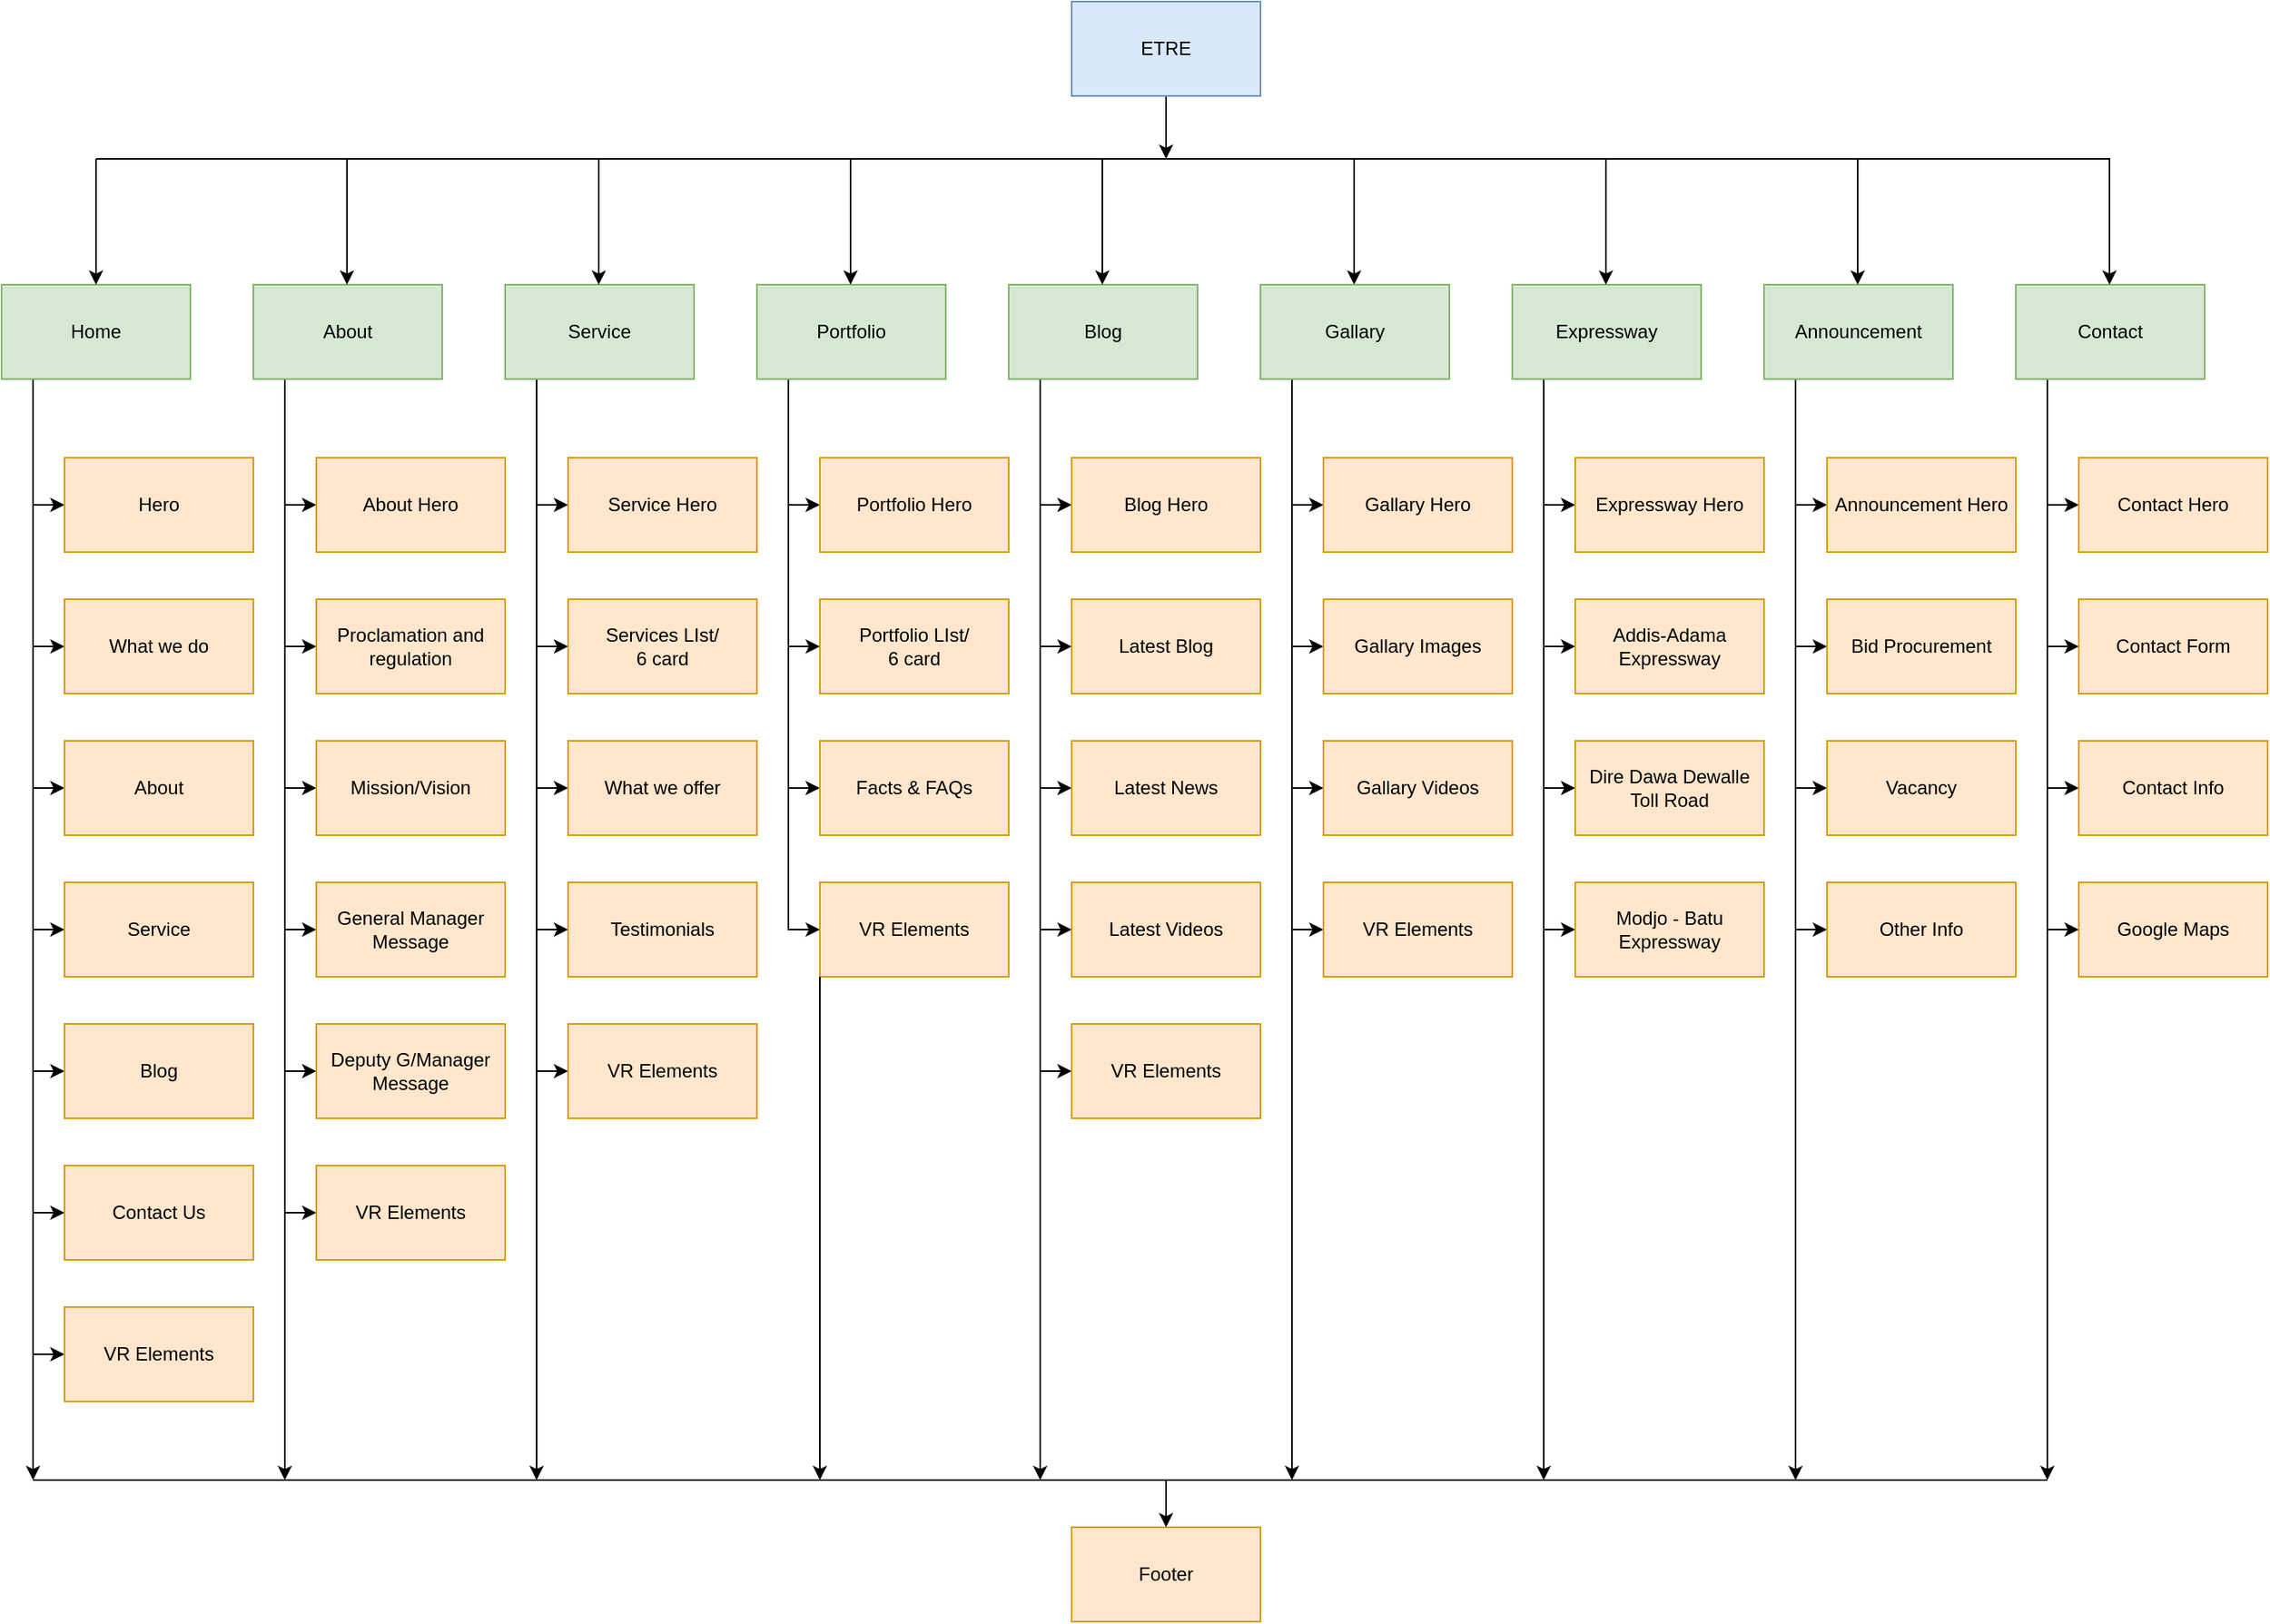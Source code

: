 <mxfile version="24.3.0" type="github">
  <diagram name="Page-1" id="IlU0qOO4f0eTFkJFD-Sp">
    <mxGraphModel dx="2180" dy="1183" grid="1" gridSize="10" guides="1" tooltips="1" connect="1" arrows="1" fold="1" page="1" pageScale="1" pageWidth="850" pageHeight="1100" math="0" shadow="0">
      <root>
        <mxCell id="0" />
        <mxCell id="1" parent="0" />
        <mxCell id="Fdh9U_4XGUkjMdX29r3U-18" style="edgeStyle=orthogonalEdgeStyle;rounded=0;orthogonalLoop=1;jettySize=auto;html=1;exitX=0.5;exitY=1;exitDx=0;exitDy=0;" parent="1" source="Fdh9U_4XGUkjMdX29r3U-1" edge="1">
          <mxGeometry relative="1" as="geometry">
            <mxPoint x="780" y="160" as="targetPoint" />
          </mxGeometry>
        </mxCell>
        <mxCell id="Fdh9U_4XGUkjMdX29r3U-1" value="ETRE" style="rounded=0;whiteSpace=wrap;html=1;fillColor=#dae8fc;strokeColor=#6c8ebf;" parent="1" vertex="1">
          <mxGeometry x="720" y="60" width="120" height="60" as="geometry" />
        </mxCell>
        <mxCell id="_f0eR9gCtV97OWRL1Jzt-24" value="" style="edgeStyle=orthogonalEdgeStyle;rounded=0;orthogonalLoop=1;jettySize=auto;html=1;" edge="1" parent="1" source="Fdh9U_4XGUkjMdX29r3U-2" target="_f0eR9gCtV97OWRL1Jzt-7">
          <mxGeometry relative="1" as="geometry">
            <Array as="points">
              <mxPoint x="60" y="380" />
            </Array>
          </mxGeometry>
        </mxCell>
        <mxCell id="Fdh9U_4XGUkjMdX29r3U-2" value="Home" style="rounded=0;whiteSpace=wrap;html=1;fillColor=#d5e8d4;strokeColor=#82b366;" parent="1" vertex="1">
          <mxGeometry x="40" y="240" width="120" height="60" as="geometry" />
        </mxCell>
        <mxCell id="_f0eR9gCtV97OWRL1Jzt-23" value="" style="edgeStyle=orthogonalEdgeStyle;rounded=0;orthogonalLoop=1;jettySize=auto;html=1;" edge="1" parent="1" source="Fdh9U_4XGUkjMdX29r3U-4" target="_f0eR9gCtV97OWRL1Jzt-8">
          <mxGeometry relative="1" as="geometry">
            <Array as="points">
              <mxPoint x="220" y="380" />
            </Array>
          </mxGeometry>
        </mxCell>
        <mxCell id="Fdh9U_4XGUkjMdX29r3U-4" value="About" style="rounded=0;whiteSpace=wrap;html=1;fillColor=#d5e8d4;strokeColor=#82b366;" parent="1" vertex="1">
          <mxGeometry x="200" y="240" width="120" height="60" as="geometry" />
        </mxCell>
        <mxCell id="_f0eR9gCtV97OWRL1Jzt-22" value="" style="edgeStyle=orthogonalEdgeStyle;rounded=0;orthogonalLoop=1;jettySize=auto;html=1;" edge="1" parent="1" source="Fdh9U_4XGUkjMdX29r3U-6" target="_f0eR9gCtV97OWRL1Jzt-9">
          <mxGeometry relative="1" as="geometry">
            <Array as="points">
              <mxPoint x="380" y="380" />
            </Array>
          </mxGeometry>
        </mxCell>
        <mxCell id="Fdh9U_4XGUkjMdX29r3U-6" value="Service" style="rounded=0;whiteSpace=wrap;html=1;fillColor=#d5e8d4;strokeColor=#82b366;" parent="1" vertex="1">
          <mxGeometry x="360" y="240" width="120" height="60" as="geometry" />
        </mxCell>
        <mxCell id="_f0eR9gCtV97OWRL1Jzt-21" value="" style="edgeStyle=orthogonalEdgeStyle;rounded=0;orthogonalLoop=1;jettySize=auto;html=1;" edge="1" parent="1" source="Fdh9U_4XGUkjMdX29r3U-8" target="_f0eR9gCtV97OWRL1Jzt-10">
          <mxGeometry relative="1" as="geometry">
            <Array as="points">
              <mxPoint x="540" y="380" />
            </Array>
          </mxGeometry>
        </mxCell>
        <mxCell id="Fdh9U_4XGUkjMdX29r3U-8" value="Portfolio" style="rounded=0;whiteSpace=wrap;html=1;fillColor=#d5e8d4;strokeColor=#82b366;" parent="1" vertex="1">
          <mxGeometry x="520" y="240" width="120" height="60" as="geometry" />
        </mxCell>
        <mxCell id="_f0eR9gCtV97OWRL1Jzt-20" value="" style="edgeStyle=orthogonalEdgeStyle;rounded=0;orthogonalLoop=1;jettySize=auto;html=1;" edge="1" parent="1" source="Fdh9U_4XGUkjMdX29r3U-12" target="_f0eR9gCtV97OWRL1Jzt-11">
          <mxGeometry relative="1" as="geometry">
            <Array as="points">
              <mxPoint x="700" y="380" />
            </Array>
          </mxGeometry>
        </mxCell>
        <mxCell id="Fdh9U_4XGUkjMdX29r3U-12" value="Blog" style="rounded=0;whiteSpace=wrap;html=1;fillColor=#d5e8d4;strokeColor=#82b366;" parent="1" vertex="1">
          <mxGeometry x="680" y="240" width="120" height="60" as="geometry" />
        </mxCell>
        <mxCell id="_f0eR9gCtV97OWRL1Jzt-17" value="" style="edgeStyle=orthogonalEdgeStyle;rounded=0;orthogonalLoop=1;jettySize=auto;html=1;" edge="1" parent="1" source="Fdh9U_4XGUkjMdX29r3U-14" target="_f0eR9gCtV97OWRL1Jzt-12">
          <mxGeometry relative="1" as="geometry">
            <Array as="points">
              <mxPoint x="1340" y="380" />
            </Array>
          </mxGeometry>
        </mxCell>
        <mxCell id="Fdh9U_4XGUkjMdX29r3U-14" value="Contact" style="rounded=0;whiteSpace=wrap;html=1;fillColor=#d5e8d4;strokeColor=#82b366;" parent="1" vertex="1">
          <mxGeometry x="1320" y="240" width="120" height="60" as="geometry" />
        </mxCell>
        <mxCell id="Fdh9U_4XGUkjMdX29r3U-16" value="" style="endArrow=none;html=1;rounded=0;" parent="1" edge="1">
          <mxGeometry width="50" height="50" relative="1" as="geometry">
            <mxPoint x="100" y="160" as="sourcePoint" />
            <mxPoint x="1380" y="160" as="targetPoint" />
          </mxGeometry>
        </mxCell>
        <mxCell id="Fdh9U_4XGUkjMdX29r3U-19" value="" style="endArrow=classic;html=1;rounded=0;entryX=0.5;entryY=0;entryDx=0;entryDy=0;" parent="1" target="Fdh9U_4XGUkjMdX29r3U-2" edge="1">
          <mxGeometry width="50" height="50" relative="1" as="geometry">
            <mxPoint x="100" y="160" as="sourcePoint" />
            <mxPoint x="80" y="220" as="targetPoint" />
          </mxGeometry>
        </mxCell>
        <mxCell id="Fdh9U_4XGUkjMdX29r3U-20" value="" style="endArrow=classic;html=1;rounded=0;entryX=0.5;entryY=0;entryDx=0;entryDy=0;" parent="1" edge="1">
          <mxGeometry width="50" height="50" relative="1" as="geometry">
            <mxPoint x="259.5" y="160" as="sourcePoint" />
            <mxPoint x="259.5" y="240" as="targetPoint" />
          </mxGeometry>
        </mxCell>
        <mxCell id="Fdh9U_4XGUkjMdX29r3U-21" value="" style="endArrow=classic;html=1;rounded=0;entryX=0.5;entryY=0;entryDx=0;entryDy=0;" parent="1" edge="1">
          <mxGeometry width="50" height="50" relative="1" as="geometry">
            <mxPoint x="579.5" y="160" as="sourcePoint" />
            <mxPoint x="579.5" y="240" as="targetPoint" />
          </mxGeometry>
        </mxCell>
        <mxCell id="Fdh9U_4XGUkjMdX29r3U-22" value="" style="endArrow=classic;html=1;rounded=0;entryX=0.5;entryY=0;entryDx=0;entryDy=0;" parent="1" edge="1">
          <mxGeometry width="50" height="50" relative="1" as="geometry">
            <mxPoint x="419.5" y="160" as="sourcePoint" />
            <mxPoint x="419.5" y="240" as="targetPoint" />
          </mxGeometry>
        </mxCell>
        <mxCell id="Fdh9U_4XGUkjMdX29r3U-23" value="" style="endArrow=classic;html=1;rounded=0;entryX=0.5;entryY=0;entryDx=0;entryDy=0;" parent="1" edge="1">
          <mxGeometry width="50" height="50" relative="1" as="geometry">
            <mxPoint x="739.5" y="160" as="sourcePoint" />
            <mxPoint x="739.5" y="240" as="targetPoint" />
          </mxGeometry>
        </mxCell>
        <mxCell id="Fdh9U_4XGUkjMdX29r3U-25" value="" style="endArrow=classic;html=1;rounded=0;entryX=0.5;entryY=0;entryDx=0;entryDy=0;" parent="1" edge="1">
          <mxGeometry width="50" height="50" relative="1" as="geometry">
            <mxPoint x="899.5" y="160" as="sourcePoint" />
            <mxPoint x="899.5" y="240" as="targetPoint" />
          </mxGeometry>
        </mxCell>
        <mxCell id="_f0eR9gCtV97OWRL1Jzt-18" value="" style="edgeStyle=orthogonalEdgeStyle;rounded=0;orthogonalLoop=1;jettySize=auto;html=1;" edge="1" parent="1" source="Fdh9U_4XGUkjMdX29r3U-26" target="_f0eR9gCtV97OWRL1Jzt-13">
          <mxGeometry relative="1" as="geometry">
            <Array as="points">
              <mxPoint x="1020" y="380" />
            </Array>
          </mxGeometry>
        </mxCell>
        <mxCell id="Fdh9U_4XGUkjMdX29r3U-26" value="Expressway" style="rounded=0;whiteSpace=wrap;html=1;fillColor=#d5e8d4;strokeColor=#82b366;" parent="1" vertex="1">
          <mxGeometry x="1000" y="240" width="120" height="60" as="geometry" />
        </mxCell>
        <mxCell id="Fdh9U_4XGUkjMdX29r3U-27" value="" style="endArrow=classic;html=1;rounded=0;entryX=0.5;entryY=0;entryDx=0;entryDy=0;" parent="1" edge="1">
          <mxGeometry width="50" height="50" relative="1" as="geometry">
            <mxPoint x="1059.5" y="160" as="sourcePoint" />
            <mxPoint x="1059.5" y="240" as="targetPoint" />
          </mxGeometry>
        </mxCell>
        <mxCell id="_f0eR9gCtV97OWRL1Jzt-16" value="" style="edgeStyle=orthogonalEdgeStyle;rounded=0;orthogonalLoop=1;jettySize=auto;html=1;" edge="1" parent="1" source="_f0eR9gCtV97OWRL1Jzt-1" target="_f0eR9gCtV97OWRL1Jzt-14">
          <mxGeometry relative="1" as="geometry">
            <Array as="points">
              <mxPoint x="1180" y="380" />
            </Array>
          </mxGeometry>
        </mxCell>
        <mxCell id="_f0eR9gCtV97OWRL1Jzt-1" value="Announcement" style="rounded=0;whiteSpace=wrap;html=1;fillColor=#d5e8d4;strokeColor=#82b366;" vertex="1" parent="1">
          <mxGeometry x="1160" y="240" width="120" height="60" as="geometry" />
        </mxCell>
        <mxCell id="_f0eR9gCtV97OWRL1Jzt-3" value="" style="endArrow=classic;html=1;rounded=0;entryX=0.5;entryY=0;entryDx=0;entryDy=0;" edge="1" parent="1">
          <mxGeometry width="50" height="50" relative="1" as="geometry">
            <mxPoint x="1219.5" y="160" as="sourcePoint" />
            <mxPoint x="1219.5" y="240" as="targetPoint" />
          </mxGeometry>
        </mxCell>
        <mxCell id="_f0eR9gCtV97OWRL1Jzt-19" value="" style="edgeStyle=orthogonalEdgeStyle;rounded=0;orthogonalLoop=1;jettySize=auto;html=1;" edge="1" parent="1" source="_f0eR9gCtV97OWRL1Jzt-4" target="_f0eR9gCtV97OWRL1Jzt-15">
          <mxGeometry relative="1" as="geometry">
            <Array as="points">
              <mxPoint x="860" y="380" />
            </Array>
          </mxGeometry>
        </mxCell>
        <mxCell id="_f0eR9gCtV97OWRL1Jzt-4" value="Gallary" style="rounded=0;whiteSpace=wrap;html=1;fillColor=#d5e8d4;strokeColor=#82b366;" vertex="1" parent="1">
          <mxGeometry x="840" y="240" width="120" height="60" as="geometry" />
        </mxCell>
        <mxCell id="_f0eR9gCtV97OWRL1Jzt-6" value="" style="endArrow=classic;html=1;rounded=0;entryX=0.5;entryY=0;entryDx=0;entryDy=0;" edge="1" parent="1">
          <mxGeometry width="50" height="50" relative="1" as="geometry">
            <mxPoint x="1379.5" y="160" as="sourcePoint" />
            <mxPoint x="1379.5" y="240" as="targetPoint" />
          </mxGeometry>
        </mxCell>
        <mxCell id="_f0eR9gCtV97OWRL1Jzt-26" value="" style="edgeStyle=orthogonalEdgeStyle;rounded=0;orthogonalLoop=1;jettySize=auto;html=1;entryX=0;entryY=0.5;entryDx=0;entryDy=0;" edge="1" parent="1" target="_f0eR9gCtV97OWRL1Jzt-25">
          <mxGeometry relative="1" as="geometry">
            <mxPoint x="60" y="380" as="sourcePoint" />
            <Array as="points">
              <mxPoint x="60" y="470" />
            </Array>
          </mxGeometry>
        </mxCell>
        <mxCell id="_f0eR9gCtV97OWRL1Jzt-7" value="Hero" style="rounded=0;whiteSpace=wrap;html=1;fillColor=#ffe6cc;strokeColor=#d79b00;" vertex="1" parent="1">
          <mxGeometry x="80" y="350" width="120" height="60" as="geometry" />
        </mxCell>
        <mxCell id="_f0eR9gCtV97OWRL1Jzt-8" value="About Hero" style="rounded=0;whiteSpace=wrap;html=1;fillColor=#ffe6cc;strokeColor=#d79b00;" vertex="1" parent="1">
          <mxGeometry x="240" y="350" width="120" height="60" as="geometry" />
        </mxCell>
        <mxCell id="_f0eR9gCtV97OWRL1Jzt-9" value="Service Hero" style="rounded=0;whiteSpace=wrap;html=1;fillColor=#ffe6cc;strokeColor=#d79b00;" vertex="1" parent="1">
          <mxGeometry x="400" y="350" width="120" height="60" as="geometry" />
        </mxCell>
        <mxCell id="_f0eR9gCtV97OWRL1Jzt-10" value="Portfolio Hero" style="rounded=0;whiteSpace=wrap;html=1;fillColor=#ffe6cc;strokeColor=#d79b00;" vertex="1" parent="1">
          <mxGeometry x="560" y="350" width="120" height="60" as="geometry" />
        </mxCell>
        <mxCell id="_f0eR9gCtV97OWRL1Jzt-11" value="Blog Hero" style="rounded=0;whiteSpace=wrap;html=1;fillColor=#ffe6cc;strokeColor=#d79b00;" vertex="1" parent="1">
          <mxGeometry x="720" y="350" width="120" height="60" as="geometry" />
        </mxCell>
        <mxCell id="_f0eR9gCtV97OWRL1Jzt-12" value="Contact Hero" style="rounded=0;whiteSpace=wrap;html=1;fillColor=#ffe6cc;strokeColor=#d79b00;" vertex="1" parent="1">
          <mxGeometry x="1360" y="350" width="120" height="60" as="geometry" />
        </mxCell>
        <mxCell id="_f0eR9gCtV97OWRL1Jzt-13" value="Expressway Hero" style="rounded=0;whiteSpace=wrap;html=1;fillColor=#ffe6cc;strokeColor=#d79b00;" vertex="1" parent="1">
          <mxGeometry x="1040" y="350" width="120" height="60" as="geometry" />
        </mxCell>
        <mxCell id="_f0eR9gCtV97OWRL1Jzt-14" value="Announcement Hero" style="rounded=0;whiteSpace=wrap;html=1;fillColor=#ffe6cc;strokeColor=#d79b00;" vertex="1" parent="1">
          <mxGeometry x="1200" y="350" width="120" height="60" as="geometry" />
        </mxCell>
        <mxCell id="_f0eR9gCtV97OWRL1Jzt-15" value="Gallary Hero" style="rounded=0;whiteSpace=wrap;html=1;fillColor=#ffe6cc;strokeColor=#d79b00;" vertex="1" parent="1">
          <mxGeometry x="880" y="350" width="120" height="60" as="geometry" />
        </mxCell>
        <mxCell id="_f0eR9gCtV97OWRL1Jzt-25" value="What we do" style="rounded=0;whiteSpace=wrap;html=1;fillColor=#ffe6cc;strokeColor=#d79b00;" vertex="1" parent="1">
          <mxGeometry x="80" y="440" width="120" height="60" as="geometry" />
        </mxCell>
        <mxCell id="_f0eR9gCtV97OWRL1Jzt-27" value="" style="edgeStyle=orthogonalEdgeStyle;rounded=0;orthogonalLoop=1;jettySize=auto;html=1;entryX=0;entryY=0.5;entryDx=0;entryDy=0;" edge="1" parent="1" target="_f0eR9gCtV97OWRL1Jzt-28">
          <mxGeometry relative="1" as="geometry">
            <mxPoint x="60" y="470" as="sourcePoint" />
            <Array as="points">
              <mxPoint x="60" y="560" />
            </Array>
          </mxGeometry>
        </mxCell>
        <mxCell id="_f0eR9gCtV97OWRL1Jzt-28" value="About" style="rounded=0;whiteSpace=wrap;html=1;fillColor=#ffe6cc;strokeColor=#d79b00;" vertex="1" parent="1">
          <mxGeometry x="80" y="530" width="120" height="60" as="geometry" />
        </mxCell>
        <mxCell id="_f0eR9gCtV97OWRL1Jzt-29" value="" style="edgeStyle=orthogonalEdgeStyle;rounded=0;orthogonalLoop=1;jettySize=auto;html=1;entryX=0;entryY=0.5;entryDx=0;entryDy=0;" edge="1" parent="1" target="_f0eR9gCtV97OWRL1Jzt-30">
          <mxGeometry relative="1" as="geometry">
            <mxPoint x="60" y="560" as="sourcePoint" />
            <Array as="points">
              <mxPoint x="60" y="650" />
            </Array>
          </mxGeometry>
        </mxCell>
        <mxCell id="_f0eR9gCtV97OWRL1Jzt-30" value="Service" style="rounded=0;whiteSpace=wrap;html=1;fillColor=#ffe6cc;strokeColor=#d79b00;" vertex="1" parent="1">
          <mxGeometry x="80" y="620" width="120" height="60" as="geometry" />
        </mxCell>
        <mxCell id="_f0eR9gCtV97OWRL1Jzt-31" value="" style="edgeStyle=orthogonalEdgeStyle;rounded=0;orthogonalLoop=1;jettySize=auto;html=1;entryX=0;entryY=0.5;entryDx=0;entryDy=0;" edge="1" parent="1" target="_f0eR9gCtV97OWRL1Jzt-32">
          <mxGeometry relative="1" as="geometry">
            <mxPoint x="60" y="650" as="sourcePoint" />
            <Array as="points">
              <mxPoint x="60" y="740" />
            </Array>
          </mxGeometry>
        </mxCell>
        <mxCell id="_f0eR9gCtV97OWRL1Jzt-32" value="Blog" style="rounded=0;whiteSpace=wrap;html=1;fillColor=#ffe6cc;strokeColor=#d79b00;" vertex="1" parent="1">
          <mxGeometry x="80" y="710" width="120" height="60" as="geometry" />
        </mxCell>
        <mxCell id="_f0eR9gCtV97OWRL1Jzt-37" value="" style="edgeStyle=orthogonalEdgeStyle;rounded=0;orthogonalLoop=1;jettySize=auto;html=1;entryX=0;entryY=0.5;entryDx=0;entryDy=0;" edge="1" parent="1" target="_f0eR9gCtV97OWRL1Jzt-38">
          <mxGeometry relative="1" as="geometry">
            <mxPoint x="220" y="380" as="sourcePoint" />
            <Array as="points">
              <mxPoint x="220" y="470" />
            </Array>
          </mxGeometry>
        </mxCell>
        <mxCell id="_f0eR9gCtV97OWRL1Jzt-38" value="Proclamation and regulation" style="rounded=0;whiteSpace=wrap;html=1;fillColor=#ffe6cc;strokeColor=#d79b00;" vertex="1" parent="1">
          <mxGeometry x="240" y="440" width="120" height="60" as="geometry" />
        </mxCell>
        <mxCell id="_f0eR9gCtV97OWRL1Jzt-39" value="" style="edgeStyle=orthogonalEdgeStyle;rounded=0;orthogonalLoop=1;jettySize=auto;html=1;entryX=0;entryY=0.5;entryDx=0;entryDy=0;" edge="1" parent="1" target="_f0eR9gCtV97OWRL1Jzt-40">
          <mxGeometry relative="1" as="geometry">
            <mxPoint x="220" y="470" as="sourcePoint" />
            <Array as="points">
              <mxPoint x="220" y="560" />
            </Array>
          </mxGeometry>
        </mxCell>
        <mxCell id="_f0eR9gCtV97OWRL1Jzt-40" value="Mission/Vision" style="rounded=0;whiteSpace=wrap;html=1;fillColor=#ffe6cc;strokeColor=#d79b00;" vertex="1" parent="1">
          <mxGeometry x="240" y="530" width="120" height="60" as="geometry" />
        </mxCell>
        <mxCell id="_f0eR9gCtV97OWRL1Jzt-41" value="" style="edgeStyle=orthogonalEdgeStyle;rounded=0;orthogonalLoop=1;jettySize=auto;html=1;entryX=0;entryY=0.5;entryDx=0;entryDy=0;" edge="1" parent="1" target="_f0eR9gCtV97OWRL1Jzt-42">
          <mxGeometry relative="1" as="geometry">
            <mxPoint x="60" y="740" as="sourcePoint" />
            <Array as="points">
              <mxPoint x="60" y="830" />
            </Array>
          </mxGeometry>
        </mxCell>
        <mxCell id="_f0eR9gCtV97OWRL1Jzt-42" value="Contact Us" style="rounded=0;whiteSpace=wrap;html=1;fillColor=#ffe6cc;strokeColor=#d79b00;" vertex="1" parent="1">
          <mxGeometry x="80" y="800" width="120" height="60" as="geometry" />
        </mxCell>
        <mxCell id="_f0eR9gCtV97OWRL1Jzt-43" value="" style="edgeStyle=orthogonalEdgeStyle;rounded=0;orthogonalLoop=1;jettySize=auto;html=1;entryX=0;entryY=0.5;entryDx=0;entryDy=0;" edge="1" parent="1" target="_f0eR9gCtV97OWRL1Jzt-44">
          <mxGeometry relative="1" as="geometry">
            <mxPoint x="60" y="830" as="sourcePoint" />
            <Array as="points">
              <mxPoint x="60" y="920" />
            </Array>
          </mxGeometry>
        </mxCell>
        <mxCell id="_f0eR9gCtV97OWRL1Jzt-44" value="VR Elements" style="rounded=0;whiteSpace=wrap;html=1;fillColor=#ffe6cc;strokeColor=#d79b00;" vertex="1" parent="1">
          <mxGeometry x="80" y="890" width="120" height="60" as="geometry" />
        </mxCell>
        <mxCell id="_f0eR9gCtV97OWRL1Jzt-45" value="" style="edgeStyle=orthogonalEdgeStyle;rounded=0;orthogonalLoop=1;jettySize=auto;html=1;entryX=0;entryY=0.5;entryDx=0;entryDy=0;" edge="1" parent="1" target="_f0eR9gCtV97OWRL1Jzt-46">
          <mxGeometry relative="1" as="geometry">
            <mxPoint x="220" y="560" as="sourcePoint" />
            <Array as="points">
              <mxPoint x="220" y="650" />
            </Array>
          </mxGeometry>
        </mxCell>
        <mxCell id="_f0eR9gCtV97OWRL1Jzt-46" value="General Manager Message" style="rounded=0;whiteSpace=wrap;html=1;fillColor=#ffe6cc;strokeColor=#d79b00;" vertex="1" parent="1">
          <mxGeometry x="240" y="620" width="120" height="60" as="geometry" />
        </mxCell>
        <mxCell id="_f0eR9gCtV97OWRL1Jzt-47" value="" style="edgeStyle=orthogonalEdgeStyle;rounded=0;orthogonalLoop=1;jettySize=auto;html=1;entryX=0;entryY=0.5;entryDx=0;entryDy=0;" edge="1" parent="1" target="_f0eR9gCtV97OWRL1Jzt-48">
          <mxGeometry relative="1" as="geometry">
            <mxPoint x="220" y="650" as="sourcePoint" />
            <Array as="points">
              <mxPoint x="220" y="740" />
            </Array>
          </mxGeometry>
        </mxCell>
        <mxCell id="_f0eR9gCtV97OWRL1Jzt-48" value="Deputy G/Manager Message" style="rounded=0;whiteSpace=wrap;html=1;fillColor=#ffe6cc;strokeColor=#d79b00;" vertex="1" parent="1">
          <mxGeometry x="240" y="710" width="120" height="60" as="geometry" />
        </mxCell>
        <mxCell id="_f0eR9gCtV97OWRL1Jzt-50" value="" style="edgeStyle=orthogonalEdgeStyle;rounded=0;orthogonalLoop=1;jettySize=auto;html=1;entryX=0;entryY=0.5;entryDx=0;entryDy=0;" edge="1" parent="1" target="_f0eR9gCtV97OWRL1Jzt-51">
          <mxGeometry relative="1" as="geometry">
            <mxPoint x="220" y="740" as="sourcePoint" />
            <Array as="points">
              <mxPoint x="220" y="830" />
            </Array>
          </mxGeometry>
        </mxCell>
        <mxCell id="_f0eR9gCtV97OWRL1Jzt-51" value="VR Elements" style="rounded=0;whiteSpace=wrap;html=1;fillColor=#ffe6cc;strokeColor=#d79b00;" vertex="1" parent="1">
          <mxGeometry x="240" y="800" width="120" height="60" as="geometry" />
        </mxCell>
        <mxCell id="_f0eR9gCtV97OWRL1Jzt-54" value="" style="edgeStyle=orthogonalEdgeStyle;rounded=0;orthogonalLoop=1;jettySize=auto;html=1;entryX=0;entryY=0.5;entryDx=0;entryDy=0;" edge="1" parent="1" target="_f0eR9gCtV97OWRL1Jzt-55">
          <mxGeometry relative="1" as="geometry">
            <mxPoint x="380" y="380" as="sourcePoint" />
            <Array as="points">
              <mxPoint x="380" y="470" />
            </Array>
          </mxGeometry>
        </mxCell>
        <mxCell id="_f0eR9gCtV97OWRL1Jzt-55" value="Services LIst/&lt;div&gt;6 card&lt;/div&gt;" style="rounded=0;whiteSpace=wrap;html=1;fillColor=#ffe6cc;strokeColor=#d79b00;" vertex="1" parent="1">
          <mxGeometry x="400" y="440" width="120" height="60" as="geometry" />
        </mxCell>
        <mxCell id="_f0eR9gCtV97OWRL1Jzt-56" value="" style="edgeStyle=orthogonalEdgeStyle;rounded=0;orthogonalLoop=1;jettySize=auto;html=1;entryX=0;entryY=0.5;entryDx=0;entryDy=0;" edge="1" parent="1" target="_f0eR9gCtV97OWRL1Jzt-57">
          <mxGeometry relative="1" as="geometry">
            <mxPoint x="380" y="470" as="sourcePoint" />
            <Array as="points">
              <mxPoint x="380" y="560" />
            </Array>
          </mxGeometry>
        </mxCell>
        <mxCell id="_f0eR9gCtV97OWRL1Jzt-57" value="What we offer" style="rounded=0;whiteSpace=wrap;html=1;fillColor=#ffe6cc;strokeColor=#d79b00;" vertex="1" parent="1">
          <mxGeometry x="400" y="530" width="120" height="60" as="geometry" />
        </mxCell>
        <mxCell id="_f0eR9gCtV97OWRL1Jzt-58" value="" style="edgeStyle=orthogonalEdgeStyle;rounded=0;orthogonalLoop=1;jettySize=auto;html=1;entryX=0;entryY=0.5;entryDx=0;entryDy=0;" edge="1" parent="1" target="_f0eR9gCtV97OWRL1Jzt-59">
          <mxGeometry relative="1" as="geometry">
            <mxPoint x="380" y="560" as="sourcePoint" />
            <Array as="points">
              <mxPoint x="380" y="650" />
            </Array>
          </mxGeometry>
        </mxCell>
        <mxCell id="_f0eR9gCtV97OWRL1Jzt-59" value="Testimonials" style="rounded=0;whiteSpace=wrap;html=1;fillColor=#ffe6cc;strokeColor=#d79b00;" vertex="1" parent="1">
          <mxGeometry x="400" y="620" width="120" height="60" as="geometry" />
        </mxCell>
        <mxCell id="_f0eR9gCtV97OWRL1Jzt-60" value="" style="edgeStyle=orthogonalEdgeStyle;rounded=0;orthogonalLoop=1;jettySize=auto;html=1;entryX=0;entryY=0.5;entryDx=0;entryDy=0;" edge="1" parent="1" target="_f0eR9gCtV97OWRL1Jzt-61">
          <mxGeometry relative="1" as="geometry">
            <mxPoint x="380" y="650" as="sourcePoint" />
            <Array as="points">
              <mxPoint x="380" y="740" />
            </Array>
          </mxGeometry>
        </mxCell>
        <mxCell id="_f0eR9gCtV97OWRL1Jzt-61" value="VR Elements" style="rounded=0;whiteSpace=wrap;html=1;fillColor=#ffe6cc;strokeColor=#d79b00;" vertex="1" parent="1">
          <mxGeometry x="400" y="710" width="120" height="60" as="geometry" />
        </mxCell>
        <mxCell id="_f0eR9gCtV97OWRL1Jzt-62" value="" style="edgeStyle=orthogonalEdgeStyle;rounded=0;orthogonalLoop=1;jettySize=auto;html=1;entryX=0;entryY=0.5;entryDx=0;entryDy=0;" edge="1" parent="1" target="_f0eR9gCtV97OWRL1Jzt-63">
          <mxGeometry relative="1" as="geometry">
            <mxPoint x="540" y="380" as="sourcePoint" />
            <Array as="points">
              <mxPoint x="540" y="470" />
            </Array>
          </mxGeometry>
        </mxCell>
        <mxCell id="_f0eR9gCtV97OWRL1Jzt-63" value="Portfolio&amp;nbsp;LIst/&lt;div&gt;6 card&lt;/div&gt;" style="rounded=0;whiteSpace=wrap;html=1;fillColor=#ffe6cc;strokeColor=#d79b00;" vertex="1" parent="1">
          <mxGeometry x="560" y="440" width="120" height="60" as="geometry" />
        </mxCell>
        <mxCell id="_f0eR9gCtV97OWRL1Jzt-64" value="" style="edgeStyle=orthogonalEdgeStyle;rounded=0;orthogonalLoop=1;jettySize=auto;html=1;entryX=0;entryY=0.5;entryDx=0;entryDy=0;" edge="1" parent="1" target="_f0eR9gCtV97OWRL1Jzt-65">
          <mxGeometry relative="1" as="geometry">
            <mxPoint x="540" y="470" as="sourcePoint" />
            <Array as="points">
              <mxPoint x="540" y="560" />
            </Array>
          </mxGeometry>
        </mxCell>
        <mxCell id="_f0eR9gCtV97OWRL1Jzt-65" value="Facts &amp;amp; FAQs" style="rounded=0;whiteSpace=wrap;html=1;fillColor=#ffe6cc;strokeColor=#d79b00;" vertex="1" parent="1">
          <mxGeometry x="560" y="530" width="120" height="60" as="geometry" />
        </mxCell>
        <mxCell id="_f0eR9gCtV97OWRL1Jzt-66" value="" style="edgeStyle=orthogonalEdgeStyle;rounded=0;orthogonalLoop=1;jettySize=auto;html=1;entryX=0;entryY=0.5;entryDx=0;entryDy=0;" edge="1" parent="1" target="_f0eR9gCtV97OWRL1Jzt-67">
          <mxGeometry relative="1" as="geometry">
            <mxPoint x="540" y="560" as="sourcePoint" />
            <Array as="points">
              <mxPoint x="540" y="650" />
            </Array>
          </mxGeometry>
        </mxCell>
        <mxCell id="_f0eR9gCtV97OWRL1Jzt-67" value="VR Elements" style="rounded=0;whiteSpace=wrap;html=1;fillColor=#ffe6cc;strokeColor=#d79b00;" vertex="1" parent="1">
          <mxGeometry x="560" y="620" width="120" height="60" as="geometry" />
        </mxCell>
        <mxCell id="_f0eR9gCtV97OWRL1Jzt-71" value="" style="edgeStyle=orthogonalEdgeStyle;rounded=0;orthogonalLoop=1;jettySize=auto;html=1;entryX=0;entryY=0.5;entryDx=0;entryDy=0;" edge="1" parent="1" target="_f0eR9gCtV97OWRL1Jzt-72">
          <mxGeometry relative="1" as="geometry">
            <mxPoint x="700" y="380" as="sourcePoint" />
            <Array as="points">
              <mxPoint x="700" y="470" />
            </Array>
          </mxGeometry>
        </mxCell>
        <mxCell id="_f0eR9gCtV97OWRL1Jzt-72" value="Latest Blog" style="rounded=0;whiteSpace=wrap;html=1;fillColor=#ffe6cc;strokeColor=#d79b00;" vertex="1" parent="1">
          <mxGeometry x="720" y="440" width="120" height="60" as="geometry" />
        </mxCell>
        <mxCell id="_f0eR9gCtV97OWRL1Jzt-73" value="" style="edgeStyle=orthogonalEdgeStyle;rounded=0;orthogonalLoop=1;jettySize=auto;html=1;entryX=0;entryY=0.5;entryDx=0;entryDy=0;" edge="1" parent="1" target="_f0eR9gCtV97OWRL1Jzt-74">
          <mxGeometry relative="1" as="geometry">
            <mxPoint x="700" y="470" as="sourcePoint" />
            <Array as="points">
              <mxPoint x="700" y="560" />
            </Array>
          </mxGeometry>
        </mxCell>
        <mxCell id="_f0eR9gCtV97OWRL1Jzt-74" value="Latest News" style="rounded=0;whiteSpace=wrap;html=1;fillColor=#ffe6cc;strokeColor=#d79b00;" vertex="1" parent="1">
          <mxGeometry x="720" y="530" width="120" height="60" as="geometry" />
        </mxCell>
        <mxCell id="_f0eR9gCtV97OWRL1Jzt-75" value="" style="edgeStyle=orthogonalEdgeStyle;rounded=0;orthogonalLoop=1;jettySize=auto;html=1;entryX=0;entryY=0.5;entryDx=0;entryDy=0;" edge="1" parent="1" target="_f0eR9gCtV97OWRL1Jzt-76">
          <mxGeometry relative="1" as="geometry">
            <mxPoint x="700" y="560" as="sourcePoint" />
            <Array as="points">
              <mxPoint x="700" y="650" />
            </Array>
          </mxGeometry>
        </mxCell>
        <mxCell id="_f0eR9gCtV97OWRL1Jzt-76" value="Latest Videos" style="rounded=0;whiteSpace=wrap;html=1;fillColor=#ffe6cc;strokeColor=#d79b00;" vertex="1" parent="1">
          <mxGeometry x="720" y="620" width="120" height="60" as="geometry" />
        </mxCell>
        <mxCell id="_f0eR9gCtV97OWRL1Jzt-77" value="" style="edgeStyle=orthogonalEdgeStyle;rounded=0;orthogonalLoop=1;jettySize=auto;html=1;entryX=0;entryY=0.5;entryDx=0;entryDy=0;" edge="1" parent="1" target="_f0eR9gCtV97OWRL1Jzt-78">
          <mxGeometry relative="1" as="geometry">
            <mxPoint x="700" y="650" as="sourcePoint" />
            <Array as="points">
              <mxPoint x="700" y="740" />
            </Array>
          </mxGeometry>
        </mxCell>
        <mxCell id="_f0eR9gCtV97OWRL1Jzt-78" value="VR Elements" style="rounded=0;whiteSpace=wrap;html=1;fillColor=#ffe6cc;strokeColor=#d79b00;" vertex="1" parent="1">
          <mxGeometry x="720" y="710" width="120" height="60" as="geometry" />
        </mxCell>
        <mxCell id="_f0eR9gCtV97OWRL1Jzt-81" value="" style="edgeStyle=orthogonalEdgeStyle;rounded=0;orthogonalLoop=1;jettySize=auto;html=1;entryX=0;entryY=0.5;entryDx=0;entryDy=0;" edge="1" parent="1" target="_f0eR9gCtV97OWRL1Jzt-82">
          <mxGeometry relative="1" as="geometry">
            <mxPoint x="860" y="380" as="sourcePoint" />
            <Array as="points">
              <mxPoint x="860" y="470" />
            </Array>
          </mxGeometry>
        </mxCell>
        <mxCell id="_f0eR9gCtV97OWRL1Jzt-82" value="Gallary Images" style="rounded=0;whiteSpace=wrap;html=1;fillColor=#ffe6cc;strokeColor=#d79b00;" vertex="1" parent="1">
          <mxGeometry x="880" y="440" width="120" height="60" as="geometry" />
        </mxCell>
        <mxCell id="_f0eR9gCtV97OWRL1Jzt-83" value="" style="edgeStyle=orthogonalEdgeStyle;rounded=0;orthogonalLoop=1;jettySize=auto;html=1;entryX=0;entryY=0.5;entryDx=0;entryDy=0;" edge="1" parent="1" target="_f0eR9gCtV97OWRL1Jzt-84">
          <mxGeometry relative="1" as="geometry">
            <mxPoint x="860" y="470" as="sourcePoint" />
            <Array as="points">
              <mxPoint x="860" y="560" />
            </Array>
          </mxGeometry>
        </mxCell>
        <mxCell id="_f0eR9gCtV97OWRL1Jzt-84" value="Gallary Videos" style="rounded=0;whiteSpace=wrap;html=1;fillColor=#ffe6cc;strokeColor=#d79b00;" vertex="1" parent="1">
          <mxGeometry x="880" y="530" width="120" height="60" as="geometry" />
        </mxCell>
        <mxCell id="_f0eR9gCtV97OWRL1Jzt-85" value="" style="edgeStyle=orthogonalEdgeStyle;rounded=0;orthogonalLoop=1;jettySize=auto;html=1;entryX=0;entryY=0.5;entryDx=0;entryDy=0;" edge="1" parent="1" target="_f0eR9gCtV97OWRL1Jzt-86">
          <mxGeometry relative="1" as="geometry">
            <mxPoint x="860" y="560" as="sourcePoint" />
            <Array as="points">
              <mxPoint x="860" y="650" />
            </Array>
          </mxGeometry>
        </mxCell>
        <mxCell id="_f0eR9gCtV97OWRL1Jzt-86" value="VR Elements" style="rounded=0;whiteSpace=wrap;html=1;fillColor=#ffe6cc;strokeColor=#d79b00;" vertex="1" parent="1">
          <mxGeometry x="880" y="620" width="120" height="60" as="geometry" />
        </mxCell>
        <mxCell id="_f0eR9gCtV97OWRL1Jzt-90" value="" style="edgeStyle=orthogonalEdgeStyle;rounded=0;orthogonalLoop=1;jettySize=auto;html=1;entryX=0;entryY=0.5;entryDx=0;entryDy=0;" edge="1" parent="1" target="_f0eR9gCtV97OWRL1Jzt-91">
          <mxGeometry relative="1" as="geometry">
            <mxPoint x="1020" y="380" as="sourcePoint" />
            <Array as="points">
              <mxPoint x="1020" y="470" />
            </Array>
          </mxGeometry>
        </mxCell>
        <mxCell id="_f0eR9gCtV97OWRL1Jzt-91" value="Addis-Adama Expressway" style="rounded=0;whiteSpace=wrap;html=1;fillColor=#ffe6cc;strokeColor=#d79b00;" vertex="1" parent="1">
          <mxGeometry x="1040" y="440" width="120" height="60" as="geometry" />
        </mxCell>
        <mxCell id="_f0eR9gCtV97OWRL1Jzt-92" value="" style="edgeStyle=orthogonalEdgeStyle;rounded=0;orthogonalLoop=1;jettySize=auto;html=1;entryX=0;entryY=0.5;entryDx=0;entryDy=0;" edge="1" parent="1" target="_f0eR9gCtV97OWRL1Jzt-93">
          <mxGeometry relative="1" as="geometry">
            <mxPoint x="1020" y="470" as="sourcePoint" />
            <Array as="points">
              <mxPoint x="1020" y="560" />
            </Array>
          </mxGeometry>
        </mxCell>
        <mxCell id="_f0eR9gCtV97OWRL1Jzt-93" value="Dire Dawa Dewalle Toll Road" style="rounded=0;whiteSpace=wrap;html=1;fillColor=#ffe6cc;strokeColor=#d79b00;" vertex="1" parent="1">
          <mxGeometry x="1040" y="530" width="120" height="60" as="geometry" />
        </mxCell>
        <mxCell id="_f0eR9gCtV97OWRL1Jzt-94" value="" style="edgeStyle=orthogonalEdgeStyle;rounded=0;orthogonalLoop=1;jettySize=auto;html=1;entryX=0;entryY=0.5;entryDx=0;entryDy=0;" edge="1" parent="1" target="_f0eR9gCtV97OWRL1Jzt-95">
          <mxGeometry relative="1" as="geometry">
            <mxPoint x="1020" y="560" as="sourcePoint" />
            <Array as="points">
              <mxPoint x="1020" y="650" />
            </Array>
          </mxGeometry>
        </mxCell>
        <mxCell id="_f0eR9gCtV97OWRL1Jzt-95" value="Modjo - Batu Expressway" style="rounded=0;whiteSpace=wrap;html=1;fillColor=#ffe6cc;strokeColor=#d79b00;" vertex="1" parent="1">
          <mxGeometry x="1040" y="620" width="120" height="60" as="geometry" />
        </mxCell>
        <mxCell id="_f0eR9gCtV97OWRL1Jzt-96" value="" style="edgeStyle=orthogonalEdgeStyle;rounded=0;orthogonalLoop=1;jettySize=auto;html=1;entryX=0;entryY=0.5;entryDx=0;entryDy=0;" edge="1" parent="1" target="_f0eR9gCtV97OWRL1Jzt-97">
          <mxGeometry relative="1" as="geometry">
            <mxPoint x="1180" y="380" as="sourcePoint" />
            <Array as="points">
              <mxPoint x="1180" y="470" />
            </Array>
          </mxGeometry>
        </mxCell>
        <mxCell id="_f0eR9gCtV97OWRL1Jzt-97" value="Bid&amp;nbsp;Procurement" style="rounded=0;whiteSpace=wrap;html=1;fillColor=#ffe6cc;strokeColor=#d79b00;" vertex="1" parent="1">
          <mxGeometry x="1200" y="440" width="120" height="60" as="geometry" />
        </mxCell>
        <mxCell id="_f0eR9gCtV97OWRL1Jzt-98" value="" style="edgeStyle=orthogonalEdgeStyle;rounded=0;orthogonalLoop=1;jettySize=auto;html=1;entryX=0;entryY=0.5;entryDx=0;entryDy=0;" edge="1" parent="1" target="_f0eR9gCtV97OWRL1Jzt-99">
          <mxGeometry relative="1" as="geometry">
            <mxPoint x="1180" y="470" as="sourcePoint" />
            <Array as="points">
              <mxPoint x="1180" y="560" />
            </Array>
          </mxGeometry>
        </mxCell>
        <mxCell id="_f0eR9gCtV97OWRL1Jzt-99" value="Vacancy" style="rounded=0;whiteSpace=wrap;html=1;fillColor=#ffe6cc;strokeColor=#d79b00;" vertex="1" parent="1">
          <mxGeometry x="1200" y="530" width="120" height="60" as="geometry" />
        </mxCell>
        <mxCell id="_f0eR9gCtV97OWRL1Jzt-100" value="" style="edgeStyle=orthogonalEdgeStyle;rounded=0;orthogonalLoop=1;jettySize=auto;html=1;entryX=0;entryY=0.5;entryDx=0;entryDy=0;" edge="1" parent="1" target="_f0eR9gCtV97OWRL1Jzt-101">
          <mxGeometry relative="1" as="geometry">
            <mxPoint x="1180" y="560" as="sourcePoint" />
            <Array as="points">
              <mxPoint x="1180" y="650" />
            </Array>
          </mxGeometry>
        </mxCell>
        <mxCell id="_f0eR9gCtV97OWRL1Jzt-101" value="Other Info" style="rounded=0;whiteSpace=wrap;html=1;fillColor=#ffe6cc;strokeColor=#d79b00;" vertex="1" parent="1">
          <mxGeometry x="1200" y="620" width="120" height="60" as="geometry" />
        </mxCell>
        <mxCell id="_f0eR9gCtV97OWRL1Jzt-102" value="" style="edgeStyle=orthogonalEdgeStyle;rounded=0;orthogonalLoop=1;jettySize=auto;html=1;entryX=0;entryY=0.5;entryDx=0;entryDy=0;" edge="1" parent="1" target="_f0eR9gCtV97OWRL1Jzt-103">
          <mxGeometry relative="1" as="geometry">
            <mxPoint x="1340" y="380" as="sourcePoint" />
            <Array as="points">
              <mxPoint x="1340" y="470" />
            </Array>
          </mxGeometry>
        </mxCell>
        <mxCell id="_f0eR9gCtV97OWRL1Jzt-103" value="Contact Form" style="rounded=0;whiteSpace=wrap;html=1;fillColor=#ffe6cc;strokeColor=#d79b00;" vertex="1" parent="1">
          <mxGeometry x="1360" y="440" width="120" height="60" as="geometry" />
        </mxCell>
        <mxCell id="_f0eR9gCtV97OWRL1Jzt-104" value="" style="edgeStyle=orthogonalEdgeStyle;rounded=0;orthogonalLoop=1;jettySize=auto;html=1;entryX=0;entryY=0.5;entryDx=0;entryDy=0;" edge="1" parent="1" target="_f0eR9gCtV97OWRL1Jzt-105">
          <mxGeometry relative="1" as="geometry">
            <mxPoint x="1340" y="470" as="sourcePoint" />
            <Array as="points">
              <mxPoint x="1340" y="560" />
            </Array>
          </mxGeometry>
        </mxCell>
        <mxCell id="_f0eR9gCtV97OWRL1Jzt-105" value="Contact Info" style="rounded=0;whiteSpace=wrap;html=1;fillColor=#ffe6cc;strokeColor=#d79b00;" vertex="1" parent="1">
          <mxGeometry x="1360" y="530" width="120" height="60" as="geometry" />
        </mxCell>
        <mxCell id="_f0eR9gCtV97OWRL1Jzt-106" value="" style="edgeStyle=orthogonalEdgeStyle;rounded=0;orthogonalLoop=1;jettySize=auto;html=1;entryX=0;entryY=0.5;entryDx=0;entryDy=0;" edge="1" parent="1" target="_f0eR9gCtV97OWRL1Jzt-107">
          <mxGeometry relative="1" as="geometry">
            <mxPoint x="1340" y="560" as="sourcePoint" />
            <Array as="points">
              <mxPoint x="1340" y="650" />
            </Array>
          </mxGeometry>
        </mxCell>
        <mxCell id="_f0eR9gCtV97OWRL1Jzt-107" value="Google Maps" style="rounded=0;whiteSpace=wrap;html=1;fillColor=#ffe6cc;strokeColor=#d79b00;" vertex="1" parent="1">
          <mxGeometry x="1360" y="620" width="120" height="60" as="geometry" />
        </mxCell>
        <mxCell id="_f0eR9gCtV97OWRL1Jzt-108" value="Footer" style="rounded=0;whiteSpace=wrap;html=1;fillColor=#ffe6cc;strokeColor=#d79b00;" vertex="1" parent="1">
          <mxGeometry x="720" y="1030" width="120" height="60" as="geometry" />
        </mxCell>
        <mxCell id="_f0eR9gCtV97OWRL1Jzt-109" value="" style="endArrow=none;html=1;rounded=0;" edge="1" parent="1">
          <mxGeometry width="50" height="50" relative="1" as="geometry">
            <mxPoint x="60" y="1000" as="sourcePoint" />
            <mxPoint x="1340" y="1000" as="targetPoint" />
          </mxGeometry>
        </mxCell>
        <mxCell id="_f0eR9gCtV97OWRL1Jzt-110" value="" style="edgeStyle=orthogonalEdgeStyle;rounded=0;orthogonalLoop=1;jettySize=auto;html=1;" edge="1" parent="1">
          <mxGeometry relative="1" as="geometry">
            <mxPoint x="1340" y="650" as="sourcePoint" />
            <Array as="points">
              <mxPoint x="1340" y="740" />
            </Array>
            <mxPoint x="1340" y="1000" as="targetPoint" />
          </mxGeometry>
        </mxCell>
        <mxCell id="_f0eR9gCtV97OWRL1Jzt-111" value="" style="edgeStyle=orthogonalEdgeStyle;rounded=0;orthogonalLoop=1;jettySize=auto;html=1;" edge="1" parent="1">
          <mxGeometry relative="1" as="geometry">
            <mxPoint x="60" y="920" as="sourcePoint" />
            <Array as="points">
              <mxPoint x="60" y="970" />
              <mxPoint x="60" y="970" />
            </Array>
            <mxPoint x="60" y="1000" as="targetPoint" />
          </mxGeometry>
        </mxCell>
        <mxCell id="_f0eR9gCtV97OWRL1Jzt-113" value="" style="edgeStyle=orthogonalEdgeStyle;rounded=0;orthogonalLoop=1;jettySize=auto;html=1;" edge="1" parent="1">
          <mxGeometry relative="1" as="geometry">
            <mxPoint x="220" y="830" as="sourcePoint" />
            <Array as="points">
              <mxPoint x="220" y="920" />
            </Array>
            <mxPoint x="220" y="1000" as="targetPoint" />
          </mxGeometry>
        </mxCell>
        <mxCell id="_f0eR9gCtV97OWRL1Jzt-114" value="" style="edgeStyle=orthogonalEdgeStyle;rounded=0;orthogonalLoop=1;jettySize=auto;html=1;" edge="1" parent="1">
          <mxGeometry relative="1" as="geometry">
            <mxPoint x="380" y="740" as="sourcePoint" />
            <Array as="points">
              <mxPoint x="380" y="830" />
            </Array>
            <mxPoint x="380" y="1000" as="targetPoint" />
          </mxGeometry>
        </mxCell>
        <mxCell id="_f0eR9gCtV97OWRL1Jzt-115" value="" style="edgeStyle=orthogonalEdgeStyle;rounded=0;orthogonalLoop=1;jettySize=auto;html=1;" edge="1" parent="1">
          <mxGeometry relative="1" as="geometry">
            <mxPoint x="560" y="680" as="sourcePoint" />
            <Array as="points">
              <mxPoint x="560" y="770" />
            </Array>
            <mxPoint x="560" y="1000" as="targetPoint" />
          </mxGeometry>
        </mxCell>
        <mxCell id="_f0eR9gCtV97OWRL1Jzt-116" value="" style="edgeStyle=orthogonalEdgeStyle;rounded=0;orthogonalLoop=1;jettySize=auto;html=1;" edge="1" parent="1">
          <mxGeometry relative="1" as="geometry">
            <mxPoint x="700" y="740" as="sourcePoint" />
            <Array as="points">
              <mxPoint x="700" y="830" />
            </Array>
            <mxPoint x="700" y="1000" as="targetPoint" />
          </mxGeometry>
        </mxCell>
        <mxCell id="_f0eR9gCtV97OWRL1Jzt-117" value="" style="edgeStyle=orthogonalEdgeStyle;rounded=0;orthogonalLoop=1;jettySize=auto;html=1;" edge="1" parent="1">
          <mxGeometry relative="1" as="geometry">
            <mxPoint x="860" y="650" as="sourcePoint" />
            <Array as="points">
              <mxPoint x="860" y="740" />
            </Array>
            <mxPoint x="860" y="1000" as="targetPoint" />
          </mxGeometry>
        </mxCell>
        <mxCell id="_f0eR9gCtV97OWRL1Jzt-118" value="" style="edgeStyle=orthogonalEdgeStyle;rounded=0;orthogonalLoop=1;jettySize=auto;html=1;" edge="1" parent="1">
          <mxGeometry relative="1" as="geometry">
            <mxPoint x="1020" y="650" as="sourcePoint" />
            <Array as="points">
              <mxPoint x="1020" y="740" />
            </Array>
            <mxPoint x="1020" y="1000" as="targetPoint" />
          </mxGeometry>
        </mxCell>
        <mxCell id="_f0eR9gCtV97OWRL1Jzt-119" value="" style="edgeStyle=orthogonalEdgeStyle;rounded=0;orthogonalLoop=1;jettySize=auto;html=1;" edge="1" parent="1">
          <mxGeometry relative="1" as="geometry">
            <mxPoint x="1180" y="650" as="sourcePoint" />
            <Array as="points">
              <mxPoint x="1180" y="740" />
            </Array>
            <mxPoint x="1180" y="1000" as="targetPoint" />
          </mxGeometry>
        </mxCell>
        <mxCell id="_f0eR9gCtV97OWRL1Jzt-121" value="" style="endArrow=classic;html=1;rounded=0;entryX=0.5;entryY=0;entryDx=0;entryDy=0;" edge="1" parent="1" target="_f0eR9gCtV97OWRL1Jzt-108">
          <mxGeometry width="50" height="50" relative="1" as="geometry">
            <mxPoint x="780" y="1000" as="sourcePoint" />
            <mxPoint x="680" y="1200" as="targetPoint" />
          </mxGeometry>
        </mxCell>
      </root>
    </mxGraphModel>
  </diagram>
</mxfile>
